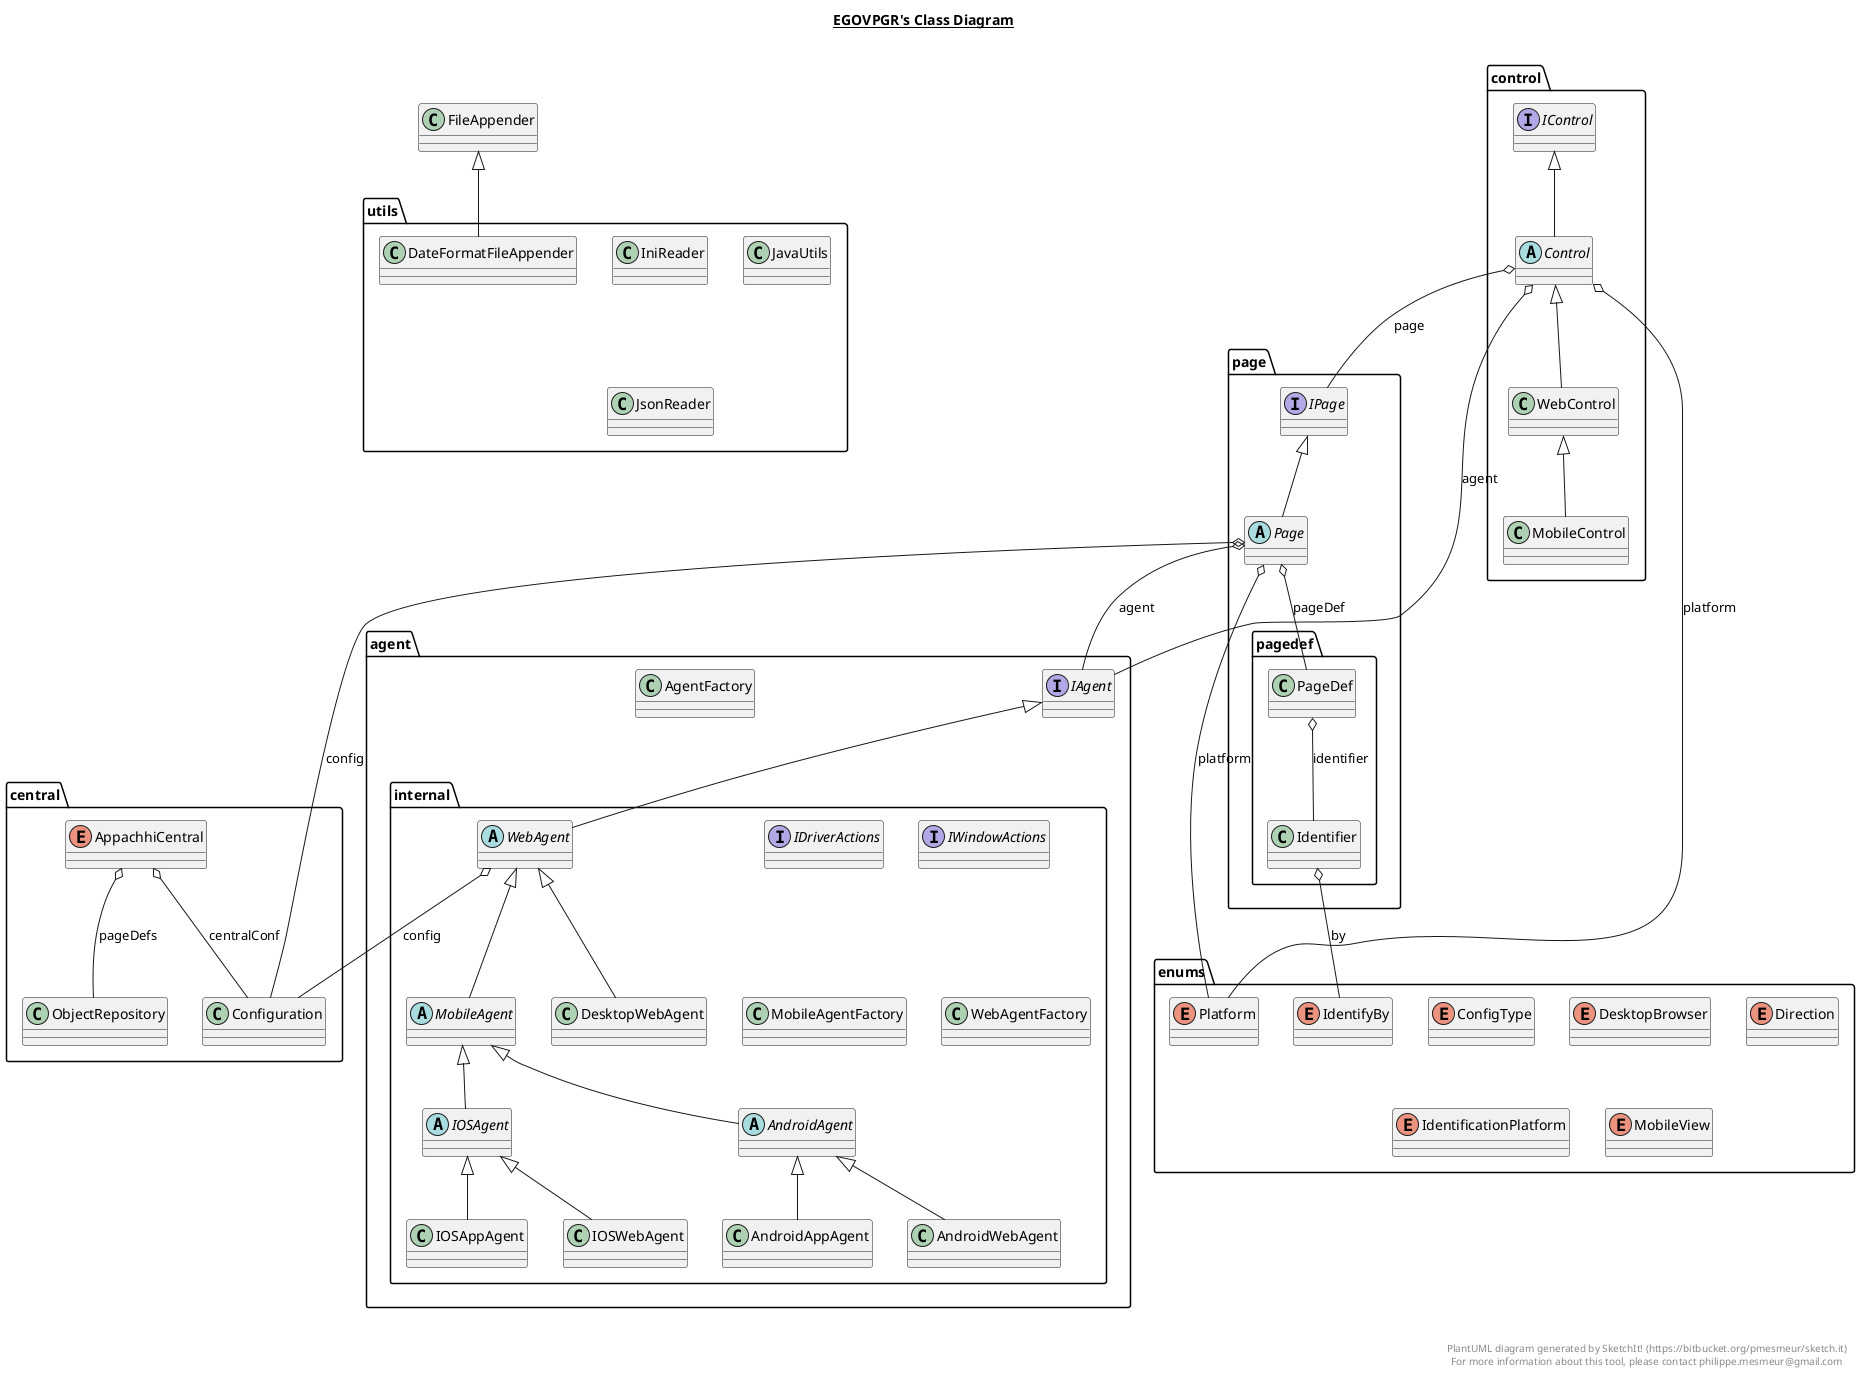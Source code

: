 @startuml

title __EGOVPGR's Class Diagram__\n

  package agent {
    class AgentFactory {
    }
  }
  

  package agent {
    package agent.internal {
      abstract class AndroidAgent {
      }
    }
  }
  

  package agent {
    package agent.internal {
      class AndroidAppAgent {
      }
    }
  }
  

  package agent {
    package agent.internal {
      class AndroidWebAgent {
      }
    }
  }
  

  package central {
    enum AppachhiCentral {
    }
  }
  

  package enums {
    enum ConfigType {
    }
  }
  

  package central {
    class Configuration {
    }
  }
  

  package control {
    abstract class Control {
    }
  }
  

  package utils {
    class DateFormatFileAppender {
    }
  }
  

  package enums {
    enum DesktopBrowser {
    }
  }
  

  package agent {
    package agent.internal {
      class DesktopWebAgent {
      }
    }
  }
  

  package enums {
    enum Direction {
    }
  }
  

  package agent {
    interface IAgent {
    }
  }
  

  package control {
    interface IControl {
    }
  }
  

  package agent {
    package agent.internal {
      interface IDriverActions {
      }
    }
  }
  

  package agent {
    package agent.internal {
      abstract class IOSAgent {
      }
    }
  }
  

  package agent {
    package agent.internal {
      class IOSAppAgent {
      }
    }
  }
  

  package agent {
    package agent.internal {
      class IOSWebAgent {
      }
    }
  }
  

  package page {
    interface IPage {
    }
  }
  

  package agent {
    package agent.internal {
      interface IWindowActions {
      }
    }
  }
  

  package enums {
    enum IdentificationPlatform {
    }
  }
  

  package page {
    package pagedef {
      class Identifier {
      }
    }
  }
  

  package enums {
    enum IdentifyBy {
    }
  }
  

  package utils {
    class IniReader {
    }
  }
  

  package utils {
    class JavaUtils {
    }
  }
  

  package utils {
    class JsonReader {
    }
  }
  

  package agent {
    package agent.internal {
      abstract class MobileAgent {
      }
    }
  }
  

  package agent {
    package agent.internal {
      class MobileAgentFactory {
      }
    }
  }
  

  package control {
    class MobileControl {
    }
  }
  

  package enums {
    enum MobileView {
    }
  }
  

  package central {
    class ObjectRepository {
    }
  }
  

  package page {
    abstract class Page {
    }
  }
  

  package page {
    package pagedef {
      class PageDef {
      }
    }
  }
  

  package enums {
    enum Platform {
    }
  }
  

  package agent {
    package agent.internal {
      abstract class WebAgent {
      }
    }
  }
  

  package agent {
    package agent.internal {
      class WebAgentFactory {
      }
    }
  }
  

  package control {
    class WebControl {
    }
  }
  

  AndroidAgent -up-|> MobileAgent
  AndroidAppAgent -up-|> AndroidAgent
  AndroidWebAgent -up-|> AndroidAgent
  AppachhiCentral o-- Configuration : centralConf
  AppachhiCentral o-- ObjectRepository : pageDefs
  Control -up-|> IControl
  Control o-- IPage : page
  Control o-- IAgent : agent
  Control o-- Platform : platform
  DateFormatFileAppender -up-|> FileAppender
  DesktopWebAgent -up-|> WebAgent
  IOSAgent -up-|> MobileAgent
  IOSAppAgent -up-|> IOSAgent
  IOSWebAgent -up-|> IOSAgent
  Identifier o-- IdentifyBy : by
  MobileAgent -up-|> WebAgent
  MobileControl -up-|> WebControl
  Page -up-|> IPage
  Page o-- Configuration : config
  Page o-- IAgent : agent
  Page o-- PageDef : pageDef
  Page o-- Platform : platform
  PageDef o-- Identifier : identifier
  WebAgent -up-|> IAgent
  WebAgent o-- Configuration : config
  WebControl -up-|> Control


right footer


PlantUML diagram generated by SketchIt! (https://bitbucket.org/pmesmeur/sketch.it)
For more information about this tool, please contact philippe.mesmeur@gmail.com
endfooter

@enduml
